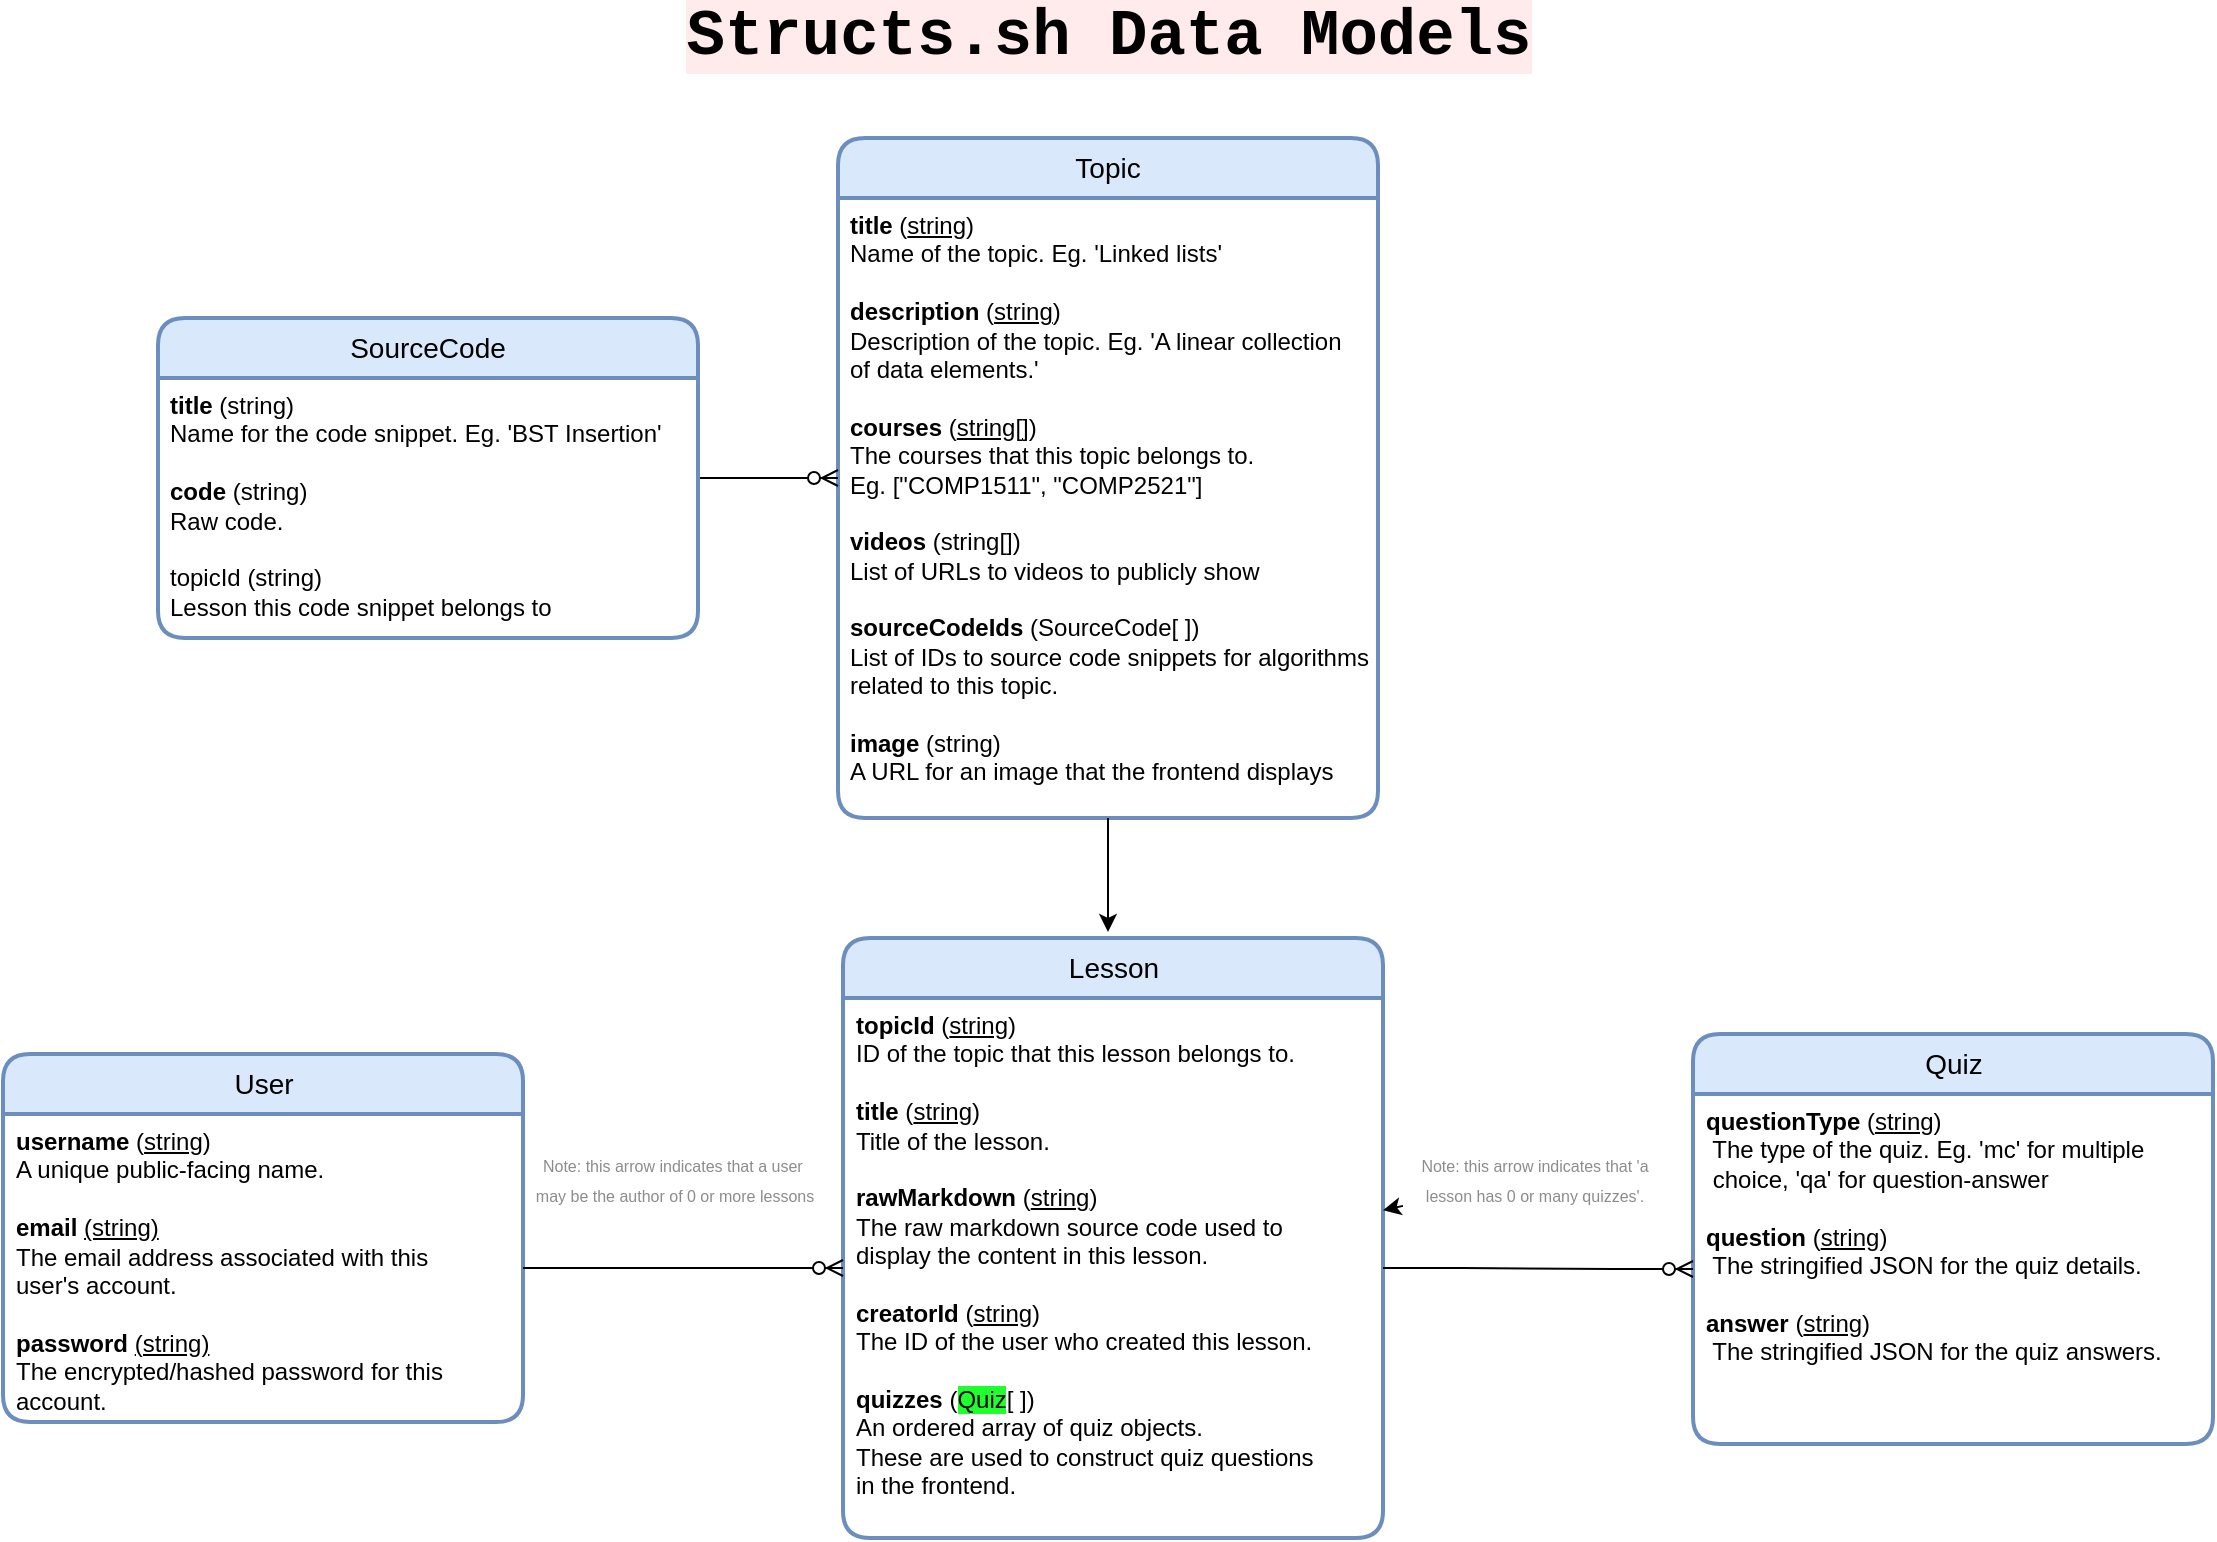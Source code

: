 <mxfile>
    <diagram id="R2lEEEUBdFMjLlhIrx00" name="Page-1">
        <mxGraphModel dx="2191" dy="2022" grid="1" gridSize="10" guides="1" tooltips="1" connect="1" arrows="1" fold="1" page="1" pageScale="1" pageWidth="850" pageHeight="1100" math="0" shadow="0" extFonts="Permanent Marker^https://fonts.googleapis.com/css?family=Permanent+Marker">
            <root>
                <mxCell id="0"/>
                <mxCell id="1" parent="0"/>
                <mxCell id="pDtJqAfcPCYP6tU8S-Co-5" value="&lt;b&gt;&lt;font style=&quot;font-size: 32px ; background-color: rgb(255 , 235 , 235)&quot; face=&quot;Courier New&quot;&gt;Structs.sh Data Models&lt;/font&gt;&lt;/b&gt;" style="text;html=1;align=center;verticalAlign=middle;resizable=0;points=[];autosize=1;strokeColor=none;fontFamily=Helvetica;" parent="1" vertex="1">
                    <mxGeometry x="-15" y="-60" width="440" height="20" as="geometry"/>
                </mxCell>
                <mxCell id="pDtJqAfcPCYP6tU8S-Co-45" value="Lesson" style="swimlane;childLayout=stackLayout;horizontal=1;startSize=30;horizontalStack=0;rounded=1;fontSize=14;fontStyle=0;strokeWidth=2;resizeParent=0;resizeLast=1;shadow=0;dashed=0;align=center;fontFamily=Helvetica;fillColor=#dae8fc;strokeColor=#6c8ebf;whiteSpace=wrap;" parent="1" vertex="1">
                    <mxGeometry x="72.5" y="400" width="270" height="300" as="geometry"/>
                </mxCell>
                <mxCell id="pDtJqAfcPCYP6tU8S-Co-46" value="&lt;b&gt;topicId&amp;nbsp;&lt;/b&gt;(&lt;u&gt;string&lt;/u&gt;)&lt;br&gt;ID of the topic that this lesson belongs to.&lt;b&gt;&lt;br&gt;&lt;br&gt;title&lt;/b&gt;&amp;nbsp;(&lt;u&gt;string&lt;/u&gt;)&lt;br&gt;Title of the lesson.&lt;br&gt;&lt;br&gt;&lt;b&gt;rawMarkdown&lt;/b&gt; (&lt;u&gt;string&lt;/u&gt;)&lt;br&gt;&lt;span&gt; &lt;/span&gt;The raw markdown source code used to&amp;nbsp;&lt;br&gt;&lt;span&gt; &lt;/span&gt;display the content in this lesson.&lt;br&gt;&lt;br&gt;&lt;b&gt;creatorId&lt;/b&gt; (&lt;u&gt;string&lt;/u&gt;)&lt;br&gt;&lt;span&gt; &lt;/span&gt;The ID of the user who created this lesson.&lt;br&gt;&lt;br&gt;&lt;b&gt;quizzes&amp;nbsp;&lt;/b&gt;(&lt;span style=&quot;background-color: rgb(31 , 255 , 46)&quot;&gt;Quiz&lt;/span&gt;[ ])&lt;br&gt;&lt;span&gt;&lt;span&gt; &lt;/span&gt;An ordered array of quiz objects.&lt;br&gt;&lt;span&gt; &lt;/span&gt;These are used to construct quiz questions&lt;br&gt;&lt;span&gt; &lt;/span&gt;in the frontend.&lt;br&gt;&lt;/span&gt;" style="align=left;strokeColor=none;fillColor=none;spacingLeft=4;fontSize=12;verticalAlign=top;resizable=0;rotatable=0;part=1;fontStyle=0;html=1;" parent="pDtJqAfcPCYP6tU8S-Co-45" vertex="1">
                    <mxGeometry y="30" width="270" height="270" as="geometry"/>
                </mxCell>
                <mxCell id="pDtJqAfcPCYP6tU8S-Co-47" value="User" style="swimlane;childLayout=stackLayout;horizontal=1;startSize=30;horizontalStack=0;rounded=1;fontSize=14;fontStyle=0;strokeWidth=2;resizeParent=0;resizeLast=1;shadow=0;dashed=0;align=center;fontFamily=Helvetica;fillColor=#dae8fc;strokeColor=#6c8ebf;whiteSpace=wrap;html=1;" parent="1" vertex="1">
                    <mxGeometry x="-347.5" y="458" width="260" height="184" as="geometry"/>
                </mxCell>
                <mxCell id="pDtJqAfcPCYP6tU8S-Co-48" value="&lt;b&gt;username &lt;/b&gt;(&lt;u&gt;string&lt;/u&gt;)&lt;br&gt;A unique public-facing name.&lt;br&gt;&lt;br&gt;&lt;b&gt;email&lt;/b&gt; &lt;u&gt;(string)&lt;/u&gt;&lt;br&gt;The email address associated with this &lt;br&gt;user's account.&lt;br&gt;&lt;br&gt;&lt;b&gt;password&lt;/b&gt; &lt;u&gt;(string)&lt;/u&gt;&lt;br&gt;The encrypted/hashed password for this &lt;br&gt;account." style="align=left;strokeColor=none;fillColor=none;spacingLeft=4;fontSize=12;verticalAlign=top;resizable=0;rotatable=0;part=1;fontStyle=0;html=1;" parent="pDtJqAfcPCYP6tU8S-Co-47" vertex="1">
                    <mxGeometry y="30" width="260" height="154" as="geometry"/>
                </mxCell>
                <mxCell id="pDtJqAfcPCYP6tU8S-Co-49" value="Quiz" style="swimlane;childLayout=stackLayout;horizontal=1;startSize=30;horizontalStack=0;rounded=1;fontSize=14;fontStyle=0;strokeWidth=2;resizeParent=0;resizeLast=1;shadow=0;dashed=0;align=center;fontFamily=Helvetica;fillColor=#dae8fc;strokeColor=#6c8ebf;whiteSpace=wrap;" parent="1" vertex="1">
                    <mxGeometry x="497.5" y="448" width="260" height="205" as="geometry"/>
                </mxCell>
                <mxCell id="pDtJqAfcPCYP6tU8S-Co-50" value="&lt;b&gt;questionType &lt;/b&gt;(&lt;u&gt;string&lt;/u&gt;)&lt;br&gt;&lt;span style=&quot;white-space: pre&quot;&gt; &lt;/span&gt;The type of the quiz. Eg. 'mc' for multiple&lt;br&gt;&lt;span style=&quot;white-space: pre&quot;&gt; &lt;/span&gt;choice, 'qa' for question-answer&lt;br&gt;&lt;br&gt;&lt;b&gt;question&lt;/b&gt; (&lt;u&gt;string&lt;/u&gt;)&lt;br&gt;&lt;span style=&quot;white-space: pre&quot;&gt; &lt;/span&gt;The stringified JSON for the quiz details.&lt;br&gt;&lt;br&gt;&lt;b&gt;answer&lt;/b&gt; (&lt;u&gt;string&lt;/u&gt;)&lt;br&gt;&lt;span style=&quot;white-space: pre&quot;&gt; &lt;/span&gt;The stringified JSON for the quiz answers." style="align=left;strokeColor=none;fillColor=none;spacingLeft=4;fontSize=12;verticalAlign=top;resizable=0;rotatable=0;part=1;fontStyle=0;html=1;" parent="pDtJqAfcPCYP6tU8S-Co-49" vertex="1">
                    <mxGeometry y="30" width="260" height="175" as="geometry"/>
                </mxCell>
                <mxCell id="8" value="" style="edgeStyle=none;html=1;" parent="1" source="pDtJqAfcPCYP6tU8S-Co-52" target="pDtJqAfcPCYP6tU8S-Co-46" edge="1">
                    <mxGeometry relative="1" as="geometry"/>
                </mxCell>
                <mxCell id="pDtJqAfcPCYP6tU8S-Co-52" value="&lt;font color=&quot;#8c8c8c&quot; style=&quot;font-size: 8px&quot;&gt;Note: this arrow indicates that 'a &lt;br&gt;lesson has 0 or many&amp;nbsp;quizzes'.&lt;/font&gt;" style="text;html=1;align=center;verticalAlign=middle;resizable=0;points=[];autosize=1;strokeColor=none;fontFamily=Helvetica;" parent="1" vertex="1">
                    <mxGeometry x="352.5" y="505" width="130" height="30" as="geometry"/>
                </mxCell>
                <mxCell id="pDtJqAfcPCYP6tU8S-Co-54" value="" style="edgeStyle=entityRelationEdgeStyle;fontSize=12;html=1;endArrow=ERzeroToMany;endFill=1;fontFamily=Helvetica;exitX=1;exitY=0.5;exitDx=0;exitDy=0;entryX=0;entryY=0.5;entryDx=0;entryDy=0;" parent="1" source="pDtJqAfcPCYP6tU8S-Co-46" target="pDtJqAfcPCYP6tU8S-Co-50" edge="1">
                    <mxGeometry width="100" height="100" relative="1" as="geometry">
                        <mxPoint x="402.5" y="670" as="sourcePoint"/>
                        <mxPoint x="502.5" y="570" as="targetPoint"/>
                    </mxGeometry>
                </mxCell>
                <mxCell id="pDtJqAfcPCYP6tU8S-Co-56" value="&lt;font color=&quot;#8c8c8c&quot; style=&quot;font-size: 8px&quot;&gt;Note: this arrow indicates that a user&amp;nbsp;&lt;br&gt;may be the author of 0 or more lessons&lt;br&gt;&lt;/font&gt;" style="text;html=1;align=center;verticalAlign=middle;resizable=0;points=[];autosize=1;strokeColor=none;fontFamily=Helvetica;" parent="1" vertex="1">
                    <mxGeometry x="-87.5" y="500" width="150" height="40" as="geometry"/>
                </mxCell>
                <mxCell id="pDtJqAfcPCYP6tU8S-Co-57" value="" style="edgeStyle=entityRelationEdgeStyle;fontSize=12;html=1;endArrow=ERzeroToMany;endFill=1;fontFamily=Helvetica;exitX=1;exitY=0.5;exitDx=0;exitDy=0;entryX=0;entryY=0.5;entryDx=0;entryDy=0;" parent="1" source="pDtJqAfcPCYP6tU8S-Co-48" target="pDtJqAfcPCYP6tU8S-Co-46" edge="1">
                    <mxGeometry width="100" height="100" relative="1" as="geometry">
                        <mxPoint x="-147.5" y="660.0" as="sourcePoint"/>
                        <mxPoint x="32.5" y="660.0" as="targetPoint"/>
                    </mxGeometry>
                </mxCell>
                <mxCell id="3gnUhOIzBem_3RRkfq2S-1" value="Topic" style="swimlane;childLayout=stackLayout;horizontal=1;startSize=30;horizontalStack=0;rounded=1;fontSize=14;fontStyle=0;strokeWidth=2;resizeParent=0;resizeLast=1;shadow=0;dashed=0;align=center;fontFamily=Helvetica;fillColor=#dae8fc;strokeColor=#6c8ebf;whiteSpace=wrap;" parent="1" vertex="1">
                    <mxGeometry x="70" width="270" height="340" as="geometry"/>
                </mxCell>
                <mxCell id="3gnUhOIzBem_3RRkfq2S-2" value="&lt;span style=&quot;white-space: pre&quot;&gt;&lt;b&gt;title &lt;/b&gt;(&lt;u&gt;string&lt;/u&gt;)&lt;b&gt;&lt;br&gt;&lt;/b&gt;Name of the topic. Eg. 'Linked lists'&lt;b&gt;&lt;br&gt;&lt;br&gt;description&lt;/b&gt; (&lt;u&gt;string&lt;/u&gt;)&lt;br&gt;Description of the topic. Eg. 'A linear collection&lt;br&gt;of data elements.'&lt;br&gt;&lt;br&gt;&lt;b&gt;courses&lt;/b&gt; (&lt;u&gt;string[]&lt;/u&gt;)&lt;br&gt;The courses that this topic belongs to.&lt;br&gt;Eg. [&quot;COMP1511&quot;, &quot;COMP2521&quot;]&lt;br&gt;&lt;br&gt;&lt;b&gt;videos&lt;/b&gt; (string[])&lt;br&gt;List of URLs to videos to publicly show&lt;br&gt;&lt;br&gt;&lt;b&gt;sourceCodeIds&lt;/b&gt; (SourceCode[ ])&lt;br&gt;List of IDs to source code snippets for algorithms&lt;br&gt;related to this topic.&lt;br&gt;&lt;br&gt;&lt;b&gt;image&lt;/b&gt; (string)&lt;br&gt;A URL for an image that the frontend displays&lt;br&gt;&lt;/span&gt;" style="align=left;strokeColor=none;fillColor=none;spacingLeft=4;fontSize=12;verticalAlign=top;resizable=0;rotatable=0;part=1;fontStyle=0;html=1;" parent="3gnUhOIzBem_3RRkfq2S-1" vertex="1">
                    <mxGeometry y="30" width="270" height="310" as="geometry"/>
                </mxCell>
                <mxCell id="3gnUhOIzBem_3RRkfq2S-3" style="edgeStyle=orthogonalEdgeStyle;rounded=0;orthogonalLoop=1;jettySize=auto;html=1;" parent="1" source="3gnUhOIzBem_3RRkfq2S-2" edge="1">
                    <mxGeometry relative="1" as="geometry">
                        <mxPoint x="205" y="397" as="targetPoint"/>
                    </mxGeometry>
                </mxCell>
                <mxCell id="7" style="edgeStyle=none;html=1;entryX=0;entryY=0.5;entryDx=0;entryDy=0;endArrow=ERzeroToMany;endFill=1;" parent="1" source="5" target="3gnUhOIzBem_3RRkfq2S-1" edge="1">
                    <mxGeometry relative="1" as="geometry"/>
                </mxCell>
                <mxCell id="5" value="SourceCode" style="swimlane;childLayout=stackLayout;horizontal=1;startSize=30;horizontalStack=0;rounded=1;fontSize=14;fontStyle=0;strokeWidth=2;resizeParent=0;resizeLast=1;shadow=0;dashed=0;align=center;fontFamily=Helvetica;fillColor=#dae8fc;strokeColor=#6c8ebf;whiteSpace=wrap;" parent="1" vertex="1">
                    <mxGeometry x="-270" y="90" width="270" height="160" as="geometry"/>
                </mxCell>
                <mxCell id="6" value="&lt;span style=&quot;white-space: pre&quot;&gt;&lt;b&gt;title &lt;/b&gt;(string)&lt;br&gt;Name for the code snippet. Eg. 'BST Insertion'&lt;b&gt;&lt;br&gt;&lt;/b&gt;&lt;br&gt;&lt;b&gt;code&lt;/b&gt; (string)&lt;br&gt;Raw code.&lt;br/&gt;&lt;br/&gt;topicId (string)&lt;br/&gt;Lesson this code snippet belongs to&lt;br&gt;&lt;/span&gt;" style="align=left;strokeColor=none;fillColor=none;spacingLeft=4;fontSize=12;verticalAlign=top;resizable=0;rotatable=0;part=1;fontStyle=0;html=1;" parent="5" vertex="1">
                    <mxGeometry y="30" width="270" height="130" as="geometry"/>
                </mxCell>
            </root>
        </mxGraphModel>
    </diagram>
</mxfile>